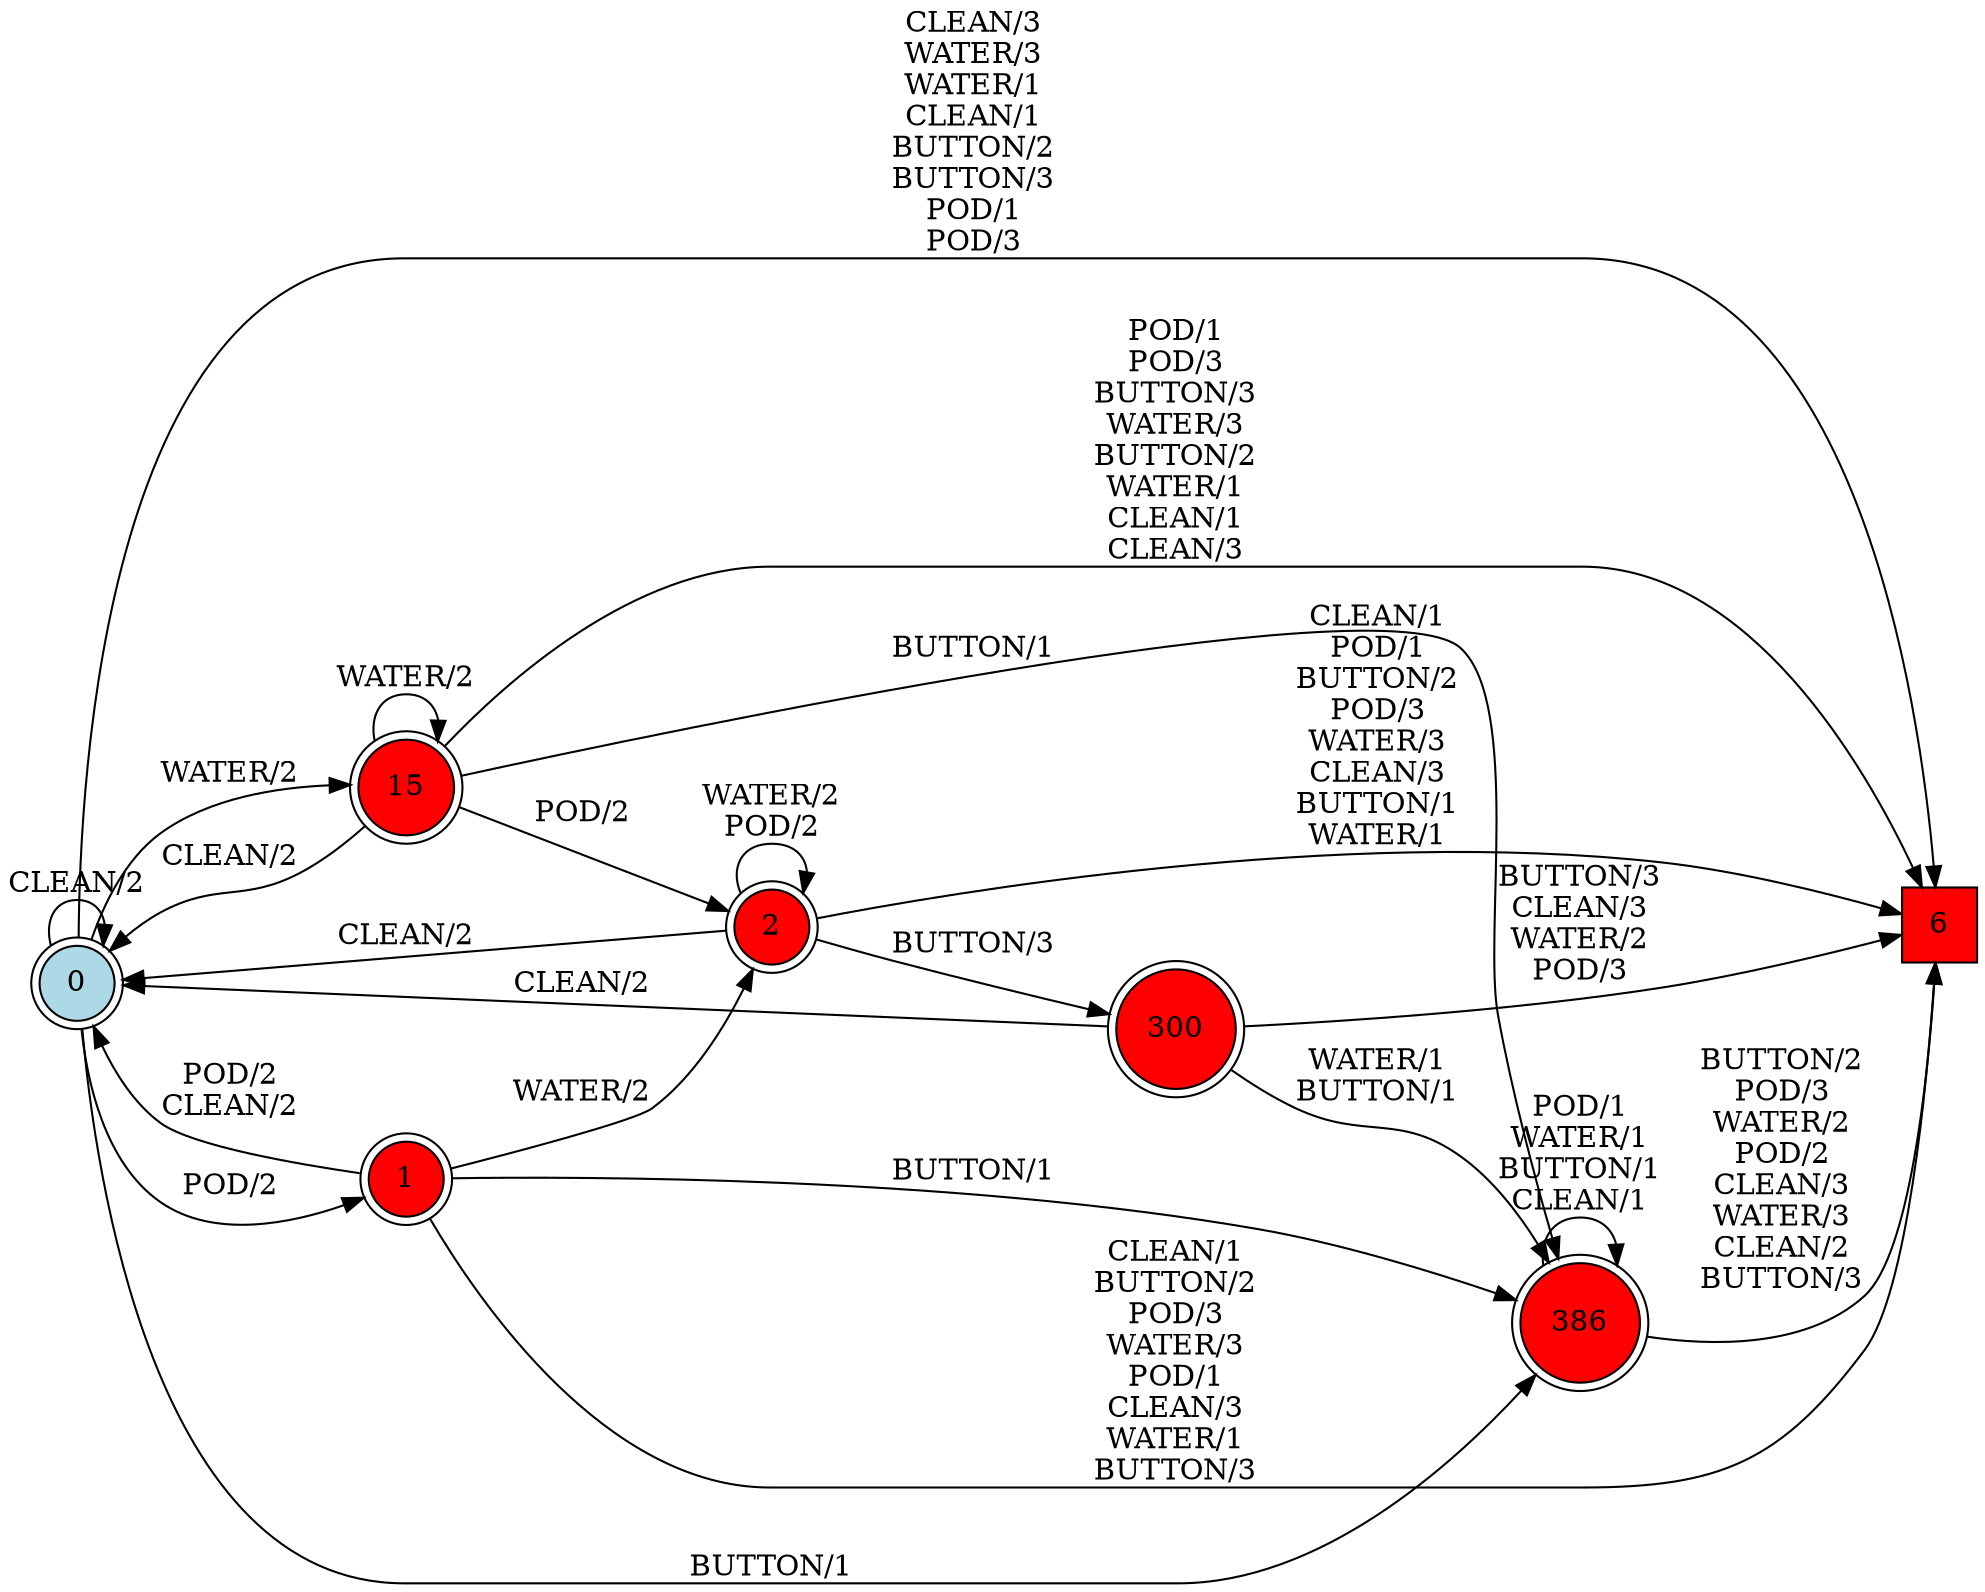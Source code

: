 digraph G {
  rankdir=LR;
  node [shape=circle, style=filled, fillcolor=white];
  "0" [isInitial=True, fillcolor=lightblue, shape=doublecircle];
  "1" [fillcolor=red, shape=doublecircle];
  "2" [fillcolor=red, shape=doublecircle];
  "6" [fillcolor=red, shape=square];
  "15" [fillcolor=red, shape=doublecircle];
  "300" [fillcolor=red, shape=doublecircle];
  "386" [fillcolor=red, shape=doublecircle];
  "0" -> "1" [label="POD/2"];
  "0" -> "15" [label="WATER/2"];
  "0" -> "6" [label="CLEAN/3\nWATER/3\nWATER/1\nCLEAN/1\nBUTTON/2\nBUTTON/3\nPOD/1\nPOD/3"];
  "0" -> "0" [label="CLEAN/2"];
  "0" -> "386" [label="BUTTON/1"];
  "1" -> "2" [label="WATER/2"];
  "1" -> "6" [label="CLEAN/1\nBUTTON/2\nPOD/3\nWATER/3\nPOD/1\nCLEAN/3\nWATER/1\nBUTTON/3"];
  "1" -> "0" [label="POD/2\nCLEAN/2"];
  "1" -> "386" [label="BUTTON/1"];
  "2" -> "300" [label="BUTTON/3"];
  "2" -> "6" [label="CLEAN/1\nPOD/1\nBUTTON/2\nPOD/3\nWATER/3\nCLEAN/3\nBUTTON/1\nWATER/1"];
  "2" -> "0" [label="CLEAN/2"];
  "2" -> "2" [label="WATER/2\nPOD/2"];
  "15" -> "6" [label="POD/1\nPOD/3\nBUTTON/3\nWATER/3\nBUTTON/2\nWATER/1\nCLEAN/1\nCLEAN/3"];
  "15" -> "0" [label="CLEAN/2"];
  "15" -> "15" [label="WATER/2"];
  "15" -> "386" [label="BUTTON/1"];
  "15" -> "2" [label="POD/2"];
  "300" -> "6" [label="BUTTON/3\nCLEAN/3\nWATER/2\nPOD/3"];
  "300" -> "0" [label="CLEAN/2"];
  "300" -> "386" [label="WATER/1\nBUTTON/1"];
  "386" -> "6" [label="BUTTON/2\nPOD/3\nWATER/2\nPOD/2\nCLEAN/3\nWATER/3\nCLEAN/2\nBUTTON/3"];
  "386" -> "386" [label="POD/1\nWATER/1\nBUTTON/1\nCLEAN/1"];
}